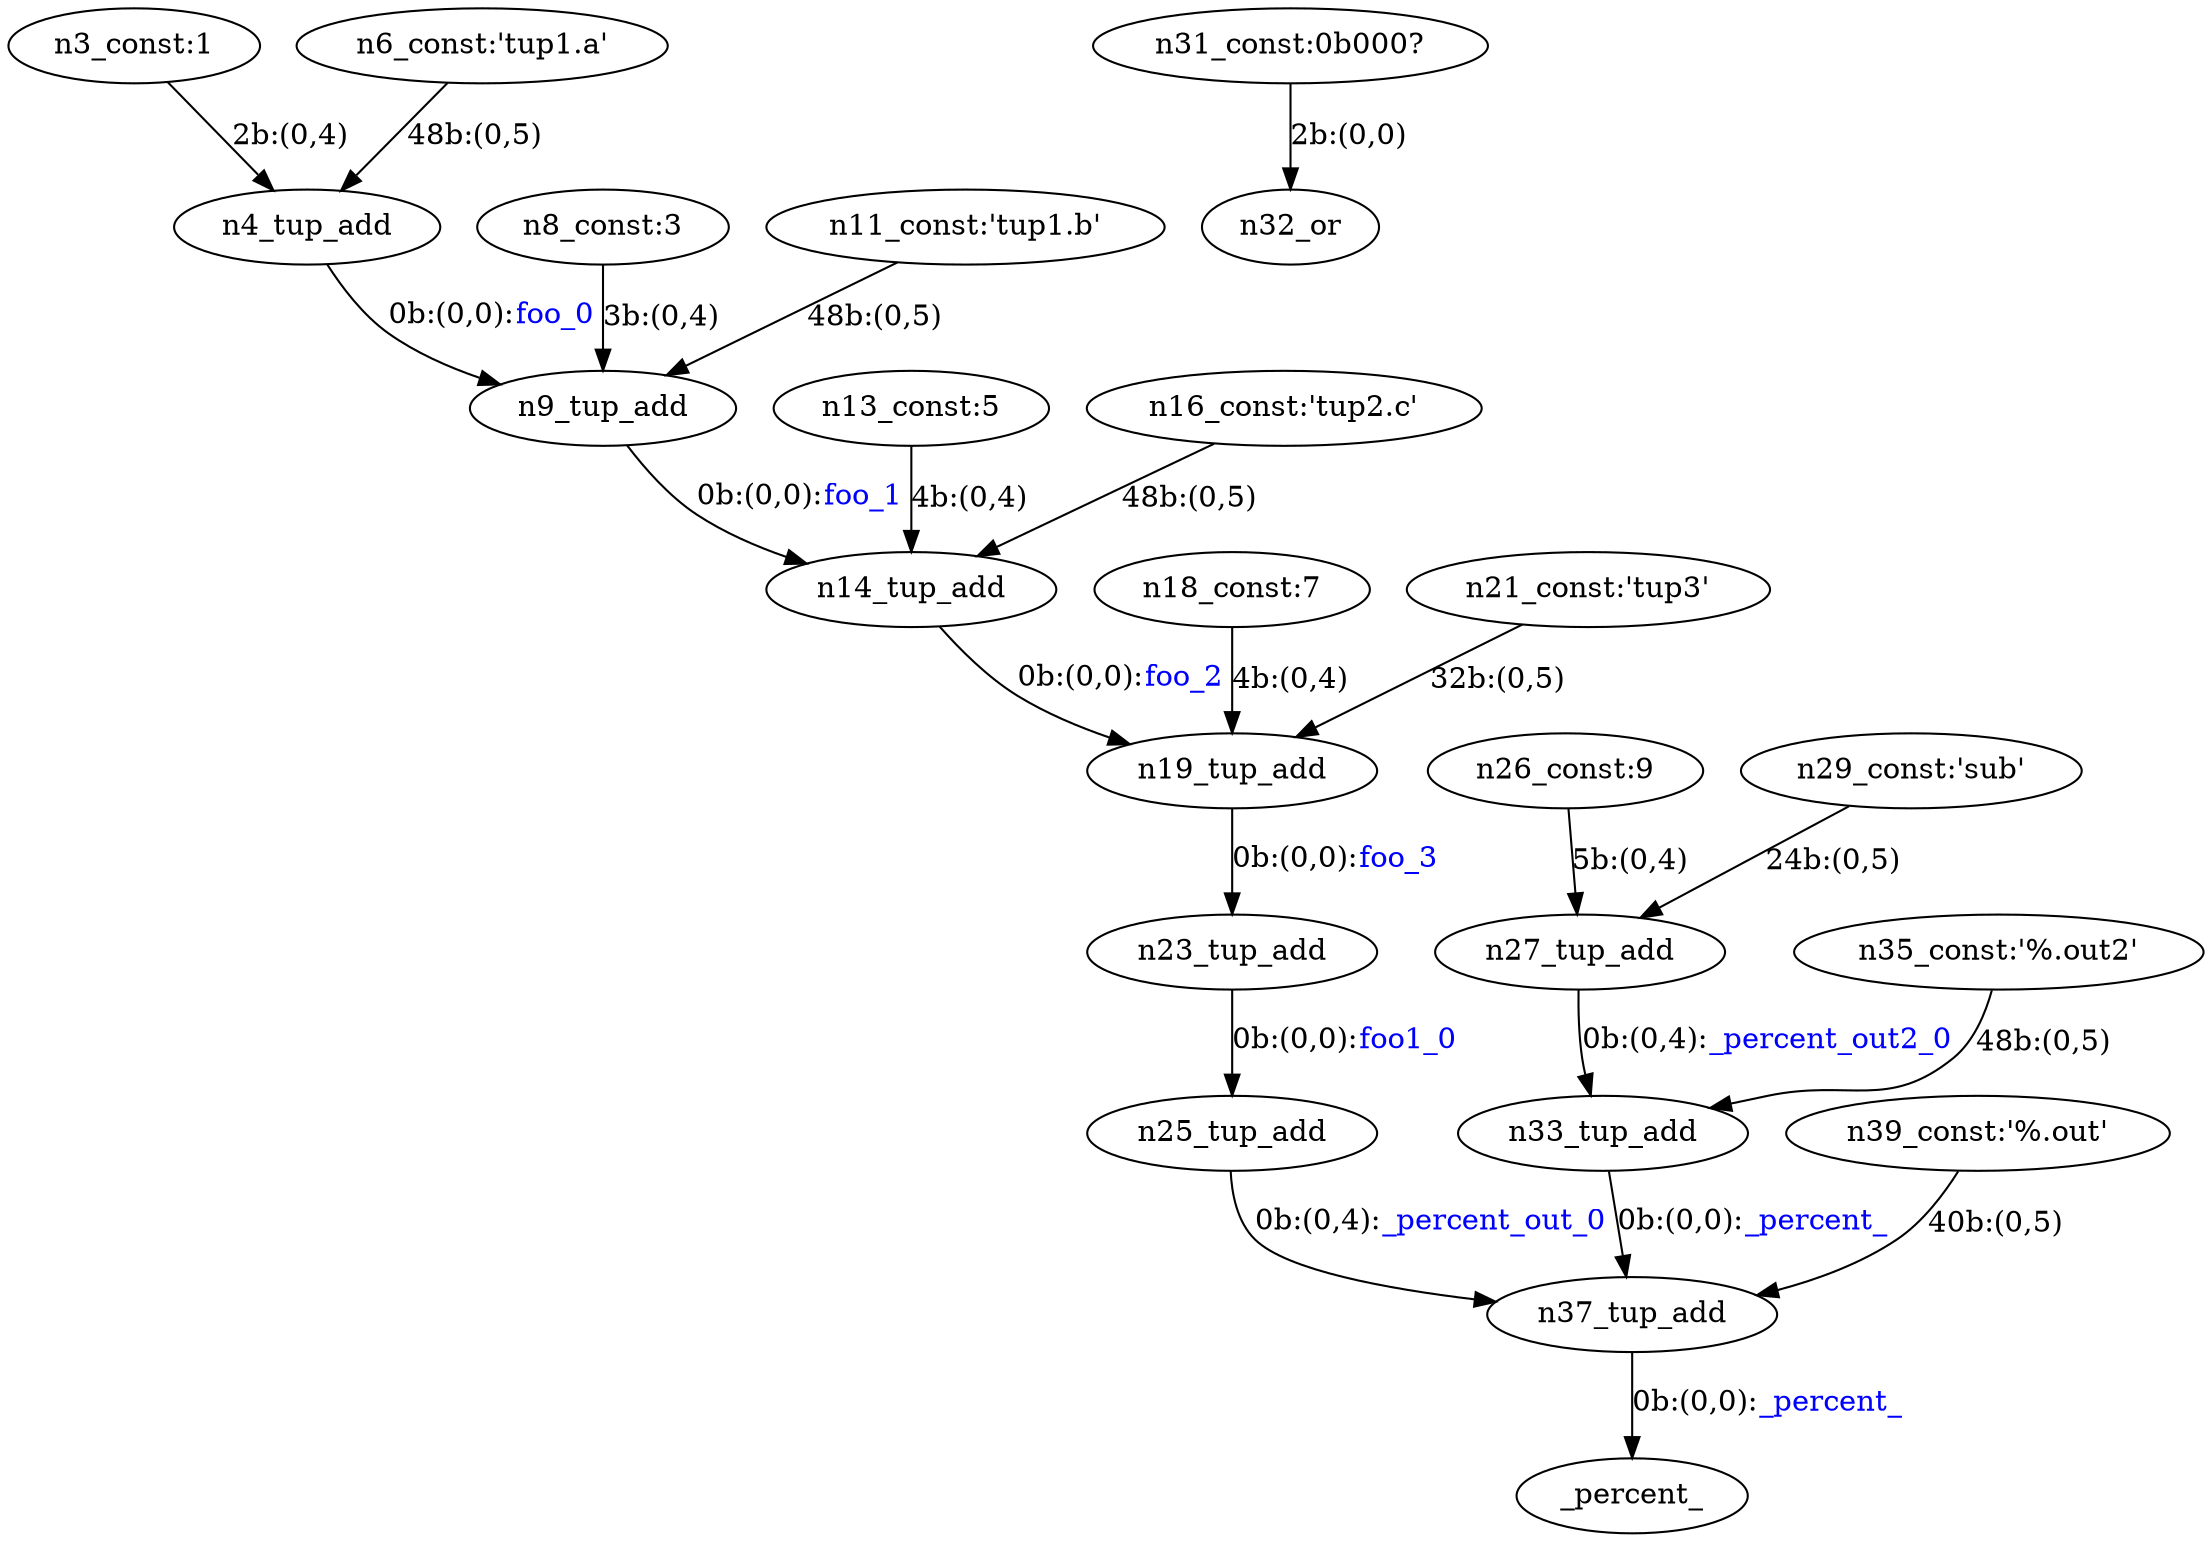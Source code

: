 digraph {
 n3_const_lghier_tuple_io [label=<n3_const:1>];
 n3_const_lghier_tuple_io->n4_tup_add_lghier_tuple_io[label=<2b:(0,4)>];
 n4_tup_add_lghier_tuple_io [label=<n4_tup_add>];
 n4_tup_add_lghier_tuple_io->n9_tup_add_lghier_tuple_io[label=<0b:(0,0):<font color="#0000ff">foo_0</font>>];
 n6_const_lghier_tuple_io [label=<n6_const:'tup1.a'>];
 n6_const_lghier_tuple_io->n4_tup_add_lghier_tuple_io[label=<48b:(0,5)>];
 n8_const_lghier_tuple_io [label=<n8_const:3>];
 n8_const_lghier_tuple_io->n9_tup_add_lghier_tuple_io[label=<3b:(0,4)>];
 n9_tup_add_lghier_tuple_io [label=<n9_tup_add>];
 n9_tup_add_lghier_tuple_io->n14_tup_add_lghier_tuple_io[label=<0b:(0,0):<font color="#0000ff">foo_1</font>>];
 n11_const_lghier_tuple_io [label=<n11_const:'tup1.b'>];
 n11_const_lghier_tuple_io->n9_tup_add_lghier_tuple_io[label=<48b:(0,5)>];
 n13_const_lghier_tuple_io [label=<n13_const:5>];
 n13_const_lghier_tuple_io->n14_tup_add_lghier_tuple_io[label=<4b:(0,4)>];
 n14_tup_add_lghier_tuple_io [label=<n14_tup_add>];
 n14_tup_add_lghier_tuple_io->n19_tup_add_lghier_tuple_io[label=<0b:(0,0):<font color="#0000ff">foo_2</font>>];
 n16_const_lghier_tuple_io [label=<n16_const:'tup2.c'>];
 n16_const_lghier_tuple_io->n14_tup_add_lghier_tuple_io[label=<48b:(0,5)>];
 n18_const_lghier_tuple_io [label=<n18_const:7>];
 n18_const_lghier_tuple_io->n19_tup_add_lghier_tuple_io[label=<4b:(0,4)>];
 n19_tup_add_lghier_tuple_io [label=<n19_tup_add>];
 n19_tup_add_lghier_tuple_io->n23_tup_add_lghier_tuple_io[label=<0b:(0,0):<font color="#0000ff">foo_3</font>>];
 n21_const_lghier_tuple_io [label=<n21_const:'tup3'>];
 n21_const_lghier_tuple_io->n19_tup_add_lghier_tuple_io[label=<32b:(0,5)>];
 n23_tup_add_lghier_tuple_io [label=<n23_tup_add>];
 n23_tup_add_lghier_tuple_io->n25_tup_add_lghier_tuple_io[label=<0b:(0,0):<font color="#0000ff">foo1_0</font>>];
 n25_tup_add_lghier_tuple_io [label=<n25_tup_add>];
 n25_tup_add_lghier_tuple_io->n37_tup_add_lghier_tuple_io[label=<0b:(0,4):<font color="#0000ff">_percent_out_0</font>>];
 n26_const_lghier_tuple_io [label=<n26_const:9>];
 n26_const_lghier_tuple_io->n27_tup_add_lghier_tuple_io[label=<5b:(0,4)>];
 n27_tup_add_lghier_tuple_io [label=<n27_tup_add>];
 n27_tup_add_lghier_tuple_io->n33_tup_add_lghier_tuple_io[label=<0b:(0,4):<font color="#0000ff">_percent_out2_0</font>>];
 n29_const_lghier_tuple_io [label=<n29_const:'sub'>];
 n29_const_lghier_tuple_io->n27_tup_add_lghier_tuple_io[label=<24b:(0,5)>];
 n31_const_lghier_tuple_io [label=<n31_const:0b000?>];
 n31_const_lghier_tuple_io->n32_or_lghier_tuple_io[label=<2b:(0,0)>];
 n32_or_lghier_tuple_io [label=<n32_or>];
 n33_tup_add_lghier_tuple_io [label=<n33_tup_add>];
 n33_tup_add_lghier_tuple_io->n37_tup_add_lghier_tuple_io[label=<0b:(0,0):<font color="#0000ff">_percent_</font>>];
 n35_const_lghier_tuple_io [label=<n35_const:'%.out2'>];
 n35_const_lghier_tuple_io->n33_tup_add_lghier_tuple_io[label=<48b:(0,5)>];
 n37_tup_add_lghier_tuple_io [label=<n37_tup_add>];
 n37_tup_add_lghier_tuple_io->_percent_[label=<0b:(0,0):<font color="#0000ff">_percent_</font>>];
 n39_const_lghier_tuple_io [label=<n39_const:'%.out'>];
 n39_const_lghier_tuple_io->n37_tup_add_lghier_tuple_io[label=<40b:(0,5)>];
}
